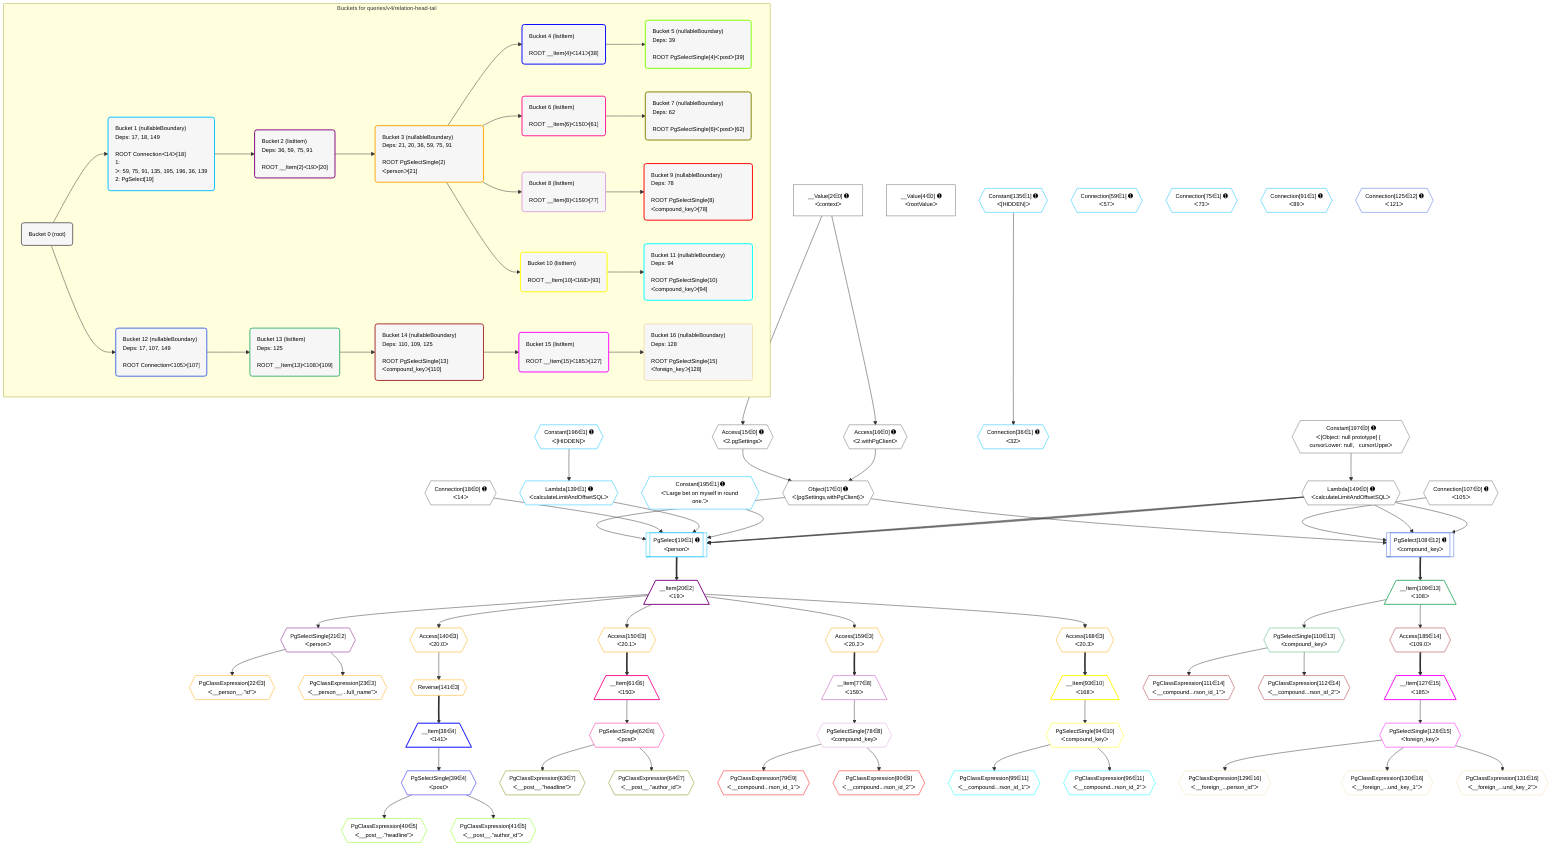 %%{init: {'themeVariables': { 'fontSize': '12px'}}}%%
graph TD
    classDef path fill:#eee,stroke:#000,color:#000
    classDef plan fill:#fff,stroke-width:1px,color:#000
    classDef itemplan fill:#fff,stroke-width:2px,color:#000
    classDef unbatchedplan fill:#dff,stroke-width:1px,color:#000
    classDef sideeffectplan fill:#fcc,stroke-width:2px,color:#000
    classDef bucket fill:#f6f6f6,color:#000,stroke-width:2px,text-align:left


    %% plan dependencies
    Object17{{"Object[17∈0] ➊<br />ᐸ{pgSettings,withPgClient}ᐳ"}}:::plan
    Access15{{"Access[15∈0] ➊<br />ᐸ2.pgSettingsᐳ"}}:::plan
    Access16{{"Access[16∈0] ➊<br />ᐸ2.withPgClientᐳ"}}:::plan
    Access15 & Access16 --> Object17
    __Value2["__Value[2∈0] ➊<br />ᐸcontextᐳ"]:::plan
    __Value2 --> Access15
    __Value2 --> Access16
    Lambda149{{"Lambda[149∈0] ➊<br />ᐸcalculateLimitAndOffsetSQLᐳ"}}:::plan
    Constant197{{"Constant[197∈0] ➊<br />ᐸ[Object: null prototype] {   cursorLower: null,   cursorUppeᐳ"}}:::plan
    Constant197 --> Lambda149
    __Value4["__Value[4∈0] ➊<br />ᐸrootValueᐳ"]:::plan
    Connection18{{"Connection[18∈0] ➊<br />ᐸ14ᐳ"}}:::plan
    Connection107{{"Connection[107∈0] ➊<br />ᐸ105ᐳ"}}:::plan
    PgSelect19[["PgSelect[19∈1] ➊<br />ᐸpersonᐳ"]]:::plan
    Lambda139{{"Lambda[139∈1] ➊<br />ᐸcalculateLimitAndOffsetSQLᐳ"}}:::plan
    Constant195{{"Constant[195∈1] ➊<br />ᐸ'Large bet on myself in round one.'ᐳ"}}:::plan
    Object17 & Connection18 & Lambda139 & Constant195 & Lambda149 & Lambda149 & Lambda149 & Lambda149 --> PgSelect19
    Connection36{{"Connection[36∈1] ➊<br />ᐸ32ᐳ"}}:::plan
    Constant135{{"Constant[135∈1] ➊<br />ᐸ[HIDDEN]ᐳ"}}:::plan
    Constant135 --> Connection36
    Constant196{{"Constant[196∈1] ➊<br />ᐸ[HIDDEN]ᐳ"}}:::plan
    Constant196 --> Lambda139
    Connection59{{"Connection[59∈1] ➊<br />ᐸ57ᐳ"}}:::plan
    Connection75{{"Connection[75∈1] ➊<br />ᐸ73ᐳ"}}:::plan
    Connection91{{"Connection[91∈1] ➊<br />ᐸ89ᐳ"}}:::plan
    __Item20[/"__Item[20∈2]<br />ᐸ19ᐳ"\]:::itemplan
    PgSelect19 ==> __Item20
    PgSelectSingle21{{"PgSelectSingle[21∈2]<br />ᐸpersonᐳ"}}:::plan
    __Item20 --> PgSelectSingle21
    PgClassExpression22{{"PgClassExpression[22∈3]<br />ᐸ__person__.”id”ᐳ"}}:::plan
    PgSelectSingle21 --> PgClassExpression22
    PgClassExpression23{{"PgClassExpression[23∈3]<br />ᐸ__person__...full_name”ᐳ"}}:::plan
    PgSelectSingle21 --> PgClassExpression23
    Access140{{"Access[140∈3]<br />ᐸ20.0ᐳ"}}:::plan
    __Item20 --> Access140
    Reverse141{{"Reverse[141∈3]"}}:::plan
    Access140 --> Reverse141
    Access150{{"Access[150∈3]<br />ᐸ20.1ᐳ"}}:::plan
    __Item20 --> Access150
    Access159{{"Access[159∈3]<br />ᐸ20.2ᐳ"}}:::plan
    __Item20 --> Access159
    Access168{{"Access[168∈3]<br />ᐸ20.3ᐳ"}}:::plan
    __Item20 --> Access168
    __Item38[/"__Item[38∈4]<br />ᐸ141ᐳ"\]:::itemplan
    Reverse141 ==> __Item38
    PgSelectSingle39{{"PgSelectSingle[39∈4]<br />ᐸpostᐳ"}}:::plan
    __Item38 --> PgSelectSingle39
    PgClassExpression40{{"PgClassExpression[40∈5]<br />ᐸ__post__.”headline”ᐳ"}}:::plan
    PgSelectSingle39 --> PgClassExpression40
    PgClassExpression41{{"PgClassExpression[41∈5]<br />ᐸ__post__.”author_id”ᐳ"}}:::plan
    PgSelectSingle39 --> PgClassExpression41
    __Item61[/"__Item[61∈6]<br />ᐸ150ᐳ"\]:::itemplan
    Access150 ==> __Item61
    PgSelectSingle62{{"PgSelectSingle[62∈6]<br />ᐸpostᐳ"}}:::plan
    __Item61 --> PgSelectSingle62
    PgClassExpression63{{"PgClassExpression[63∈7]<br />ᐸ__post__.”headline”ᐳ"}}:::plan
    PgSelectSingle62 --> PgClassExpression63
    PgClassExpression64{{"PgClassExpression[64∈7]<br />ᐸ__post__.”author_id”ᐳ"}}:::plan
    PgSelectSingle62 --> PgClassExpression64
    __Item77[/"__Item[77∈8]<br />ᐸ159ᐳ"\]:::itemplan
    Access159 ==> __Item77
    PgSelectSingle78{{"PgSelectSingle[78∈8]<br />ᐸcompound_keyᐳ"}}:::plan
    __Item77 --> PgSelectSingle78
    PgClassExpression79{{"PgClassExpression[79∈9]<br />ᐸ__compound...rson_id_1”ᐳ"}}:::plan
    PgSelectSingle78 --> PgClassExpression79
    PgClassExpression80{{"PgClassExpression[80∈9]<br />ᐸ__compound...rson_id_2”ᐳ"}}:::plan
    PgSelectSingle78 --> PgClassExpression80
    __Item93[/"__Item[93∈10]<br />ᐸ168ᐳ"\]:::itemplan
    Access168 ==> __Item93
    PgSelectSingle94{{"PgSelectSingle[94∈10]<br />ᐸcompound_keyᐳ"}}:::plan
    __Item93 --> PgSelectSingle94
    PgClassExpression95{{"PgClassExpression[95∈11]<br />ᐸ__compound...rson_id_1”ᐳ"}}:::plan
    PgSelectSingle94 --> PgClassExpression95
    PgClassExpression96{{"PgClassExpression[96∈11]<br />ᐸ__compound...rson_id_2”ᐳ"}}:::plan
    PgSelectSingle94 --> PgClassExpression96
    PgSelect108[["PgSelect[108∈12] ➊<br />ᐸcompound_keyᐳ"]]:::plan
    Object17 & Connection107 & Lambda149 & Lambda149 --> PgSelect108
    Connection125{{"Connection[125∈12] ➊<br />ᐸ121ᐳ"}}:::plan
    __Item109[/"__Item[109∈13]<br />ᐸ108ᐳ"\]:::itemplan
    PgSelect108 ==> __Item109
    PgSelectSingle110{{"PgSelectSingle[110∈13]<br />ᐸcompound_keyᐳ"}}:::plan
    __Item109 --> PgSelectSingle110
    PgClassExpression111{{"PgClassExpression[111∈14]<br />ᐸ__compound...rson_id_1”ᐳ"}}:::plan
    PgSelectSingle110 --> PgClassExpression111
    PgClassExpression112{{"PgClassExpression[112∈14]<br />ᐸ__compound...rson_id_2”ᐳ"}}:::plan
    PgSelectSingle110 --> PgClassExpression112
    Access185{{"Access[185∈14]<br />ᐸ109.0ᐳ"}}:::plan
    __Item109 --> Access185
    __Item127[/"__Item[127∈15]<br />ᐸ185ᐳ"\]:::itemplan
    Access185 ==> __Item127
    PgSelectSingle128{{"PgSelectSingle[128∈15]<br />ᐸforeign_keyᐳ"}}:::plan
    __Item127 --> PgSelectSingle128
    PgClassExpression129{{"PgClassExpression[129∈16]<br />ᐸ__foreign_...person_id”ᐳ"}}:::plan
    PgSelectSingle128 --> PgClassExpression129
    PgClassExpression130{{"PgClassExpression[130∈16]<br />ᐸ__foreign_...und_key_1”ᐳ"}}:::plan
    PgSelectSingle128 --> PgClassExpression130
    PgClassExpression131{{"PgClassExpression[131∈16]<br />ᐸ__foreign_...und_key_2”ᐳ"}}:::plan
    PgSelectSingle128 --> PgClassExpression131

    %% define steps

    subgraph "Buckets for queries/v4/relation-head-tail"
    Bucket0("Bucket 0 (root)"):::bucket
    classDef bucket0 stroke:#696969
    class Bucket0,__Value2,__Value4,Access15,Access16,Object17,Connection18,Connection107,Lambda149,Constant197 bucket0
    Bucket1("Bucket 1 (nullableBoundary)<br />Deps: 17, 18, 149<br /><br />ROOT Connectionᐸ14ᐳ[18]<br />1: <br />ᐳ: 59, 75, 91, 135, 195, 196, 36, 139<br />2: PgSelect[19]"):::bucket
    classDef bucket1 stroke:#00bfff
    class Bucket1,PgSelect19,Connection36,Connection59,Connection75,Connection91,Constant135,Lambda139,Constant195,Constant196 bucket1
    Bucket2("Bucket 2 (listItem)<br />Deps: 36, 59, 75, 91<br /><br />ROOT __Item{2}ᐸ19ᐳ[20]"):::bucket
    classDef bucket2 stroke:#7f007f
    class Bucket2,__Item20,PgSelectSingle21 bucket2
    Bucket3("Bucket 3 (nullableBoundary)<br />Deps: 21, 20, 36, 59, 75, 91<br /><br />ROOT PgSelectSingle{2}ᐸpersonᐳ[21]"):::bucket
    classDef bucket3 stroke:#ffa500
    class Bucket3,PgClassExpression22,PgClassExpression23,Access140,Reverse141,Access150,Access159,Access168 bucket3
    Bucket4("Bucket 4 (listItem)<br /><br />ROOT __Item{4}ᐸ141ᐳ[38]"):::bucket
    classDef bucket4 stroke:#0000ff
    class Bucket4,__Item38,PgSelectSingle39 bucket4
    Bucket5("Bucket 5 (nullableBoundary)<br />Deps: 39<br /><br />ROOT PgSelectSingle{4}ᐸpostᐳ[39]"):::bucket
    classDef bucket5 stroke:#7fff00
    class Bucket5,PgClassExpression40,PgClassExpression41 bucket5
    Bucket6("Bucket 6 (listItem)<br /><br />ROOT __Item{6}ᐸ150ᐳ[61]"):::bucket
    classDef bucket6 stroke:#ff1493
    class Bucket6,__Item61,PgSelectSingle62 bucket6
    Bucket7("Bucket 7 (nullableBoundary)<br />Deps: 62<br /><br />ROOT PgSelectSingle{6}ᐸpostᐳ[62]"):::bucket
    classDef bucket7 stroke:#808000
    class Bucket7,PgClassExpression63,PgClassExpression64 bucket7
    Bucket8("Bucket 8 (listItem)<br /><br />ROOT __Item{8}ᐸ159ᐳ[77]"):::bucket
    classDef bucket8 stroke:#dda0dd
    class Bucket8,__Item77,PgSelectSingle78 bucket8
    Bucket9("Bucket 9 (nullableBoundary)<br />Deps: 78<br /><br />ROOT PgSelectSingle{8}ᐸcompound_keyᐳ[78]"):::bucket
    classDef bucket9 stroke:#ff0000
    class Bucket9,PgClassExpression79,PgClassExpression80 bucket9
    Bucket10("Bucket 10 (listItem)<br /><br />ROOT __Item{10}ᐸ168ᐳ[93]"):::bucket
    classDef bucket10 stroke:#ffff00
    class Bucket10,__Item93,PgSelectSingle94 bucket10
    Bucket11("Bucket 11 (nullableBoundary)<br />Deps: 94<br /><br />ROOT PgSelectSingle{10}ᐸcompound_keyᐳ[94]"):::bucket
    classDef bucket11 stroke:#00ffff
    class Bucket11,PgClassExpression95,PgClassExpression96 bucket11
    Bucket12("Bucket 12 (nullableBoundary)<br />Deps: 17, 107, 149<br /><br />ROOT Connectionᐸ105ᐳ[107]"):::bucket
    classDef bucket12 stroke:#4169e1
    class Bucket12,PgSelect108,Connection125 bucket12
    Bucket13("Bucket 13 (listItem)<br />Deps: 125<br /><br />ROOT __Item{13}ᐸ108ᐳ[109]"):::bucket
    classDef bucket13 stroke:#3cb371
    class Bucket13,__Item109,PgSelectSingle110 bucket13
    Bucket14("Bucket 14 (nullableBoundary)<br />Deps: 110, 109, 125<br /><br />ROOT PgSelectSingle{13}ᐸcompound_keyᐳ[110]"):::bucket
    classDef bucket14 stroke:#a52a2a
    class Bucket14,PgClassExpression111,PgClassExpression112,Access185 bucket14
    Bucket15("Bucket 15 (listItem)<br /><br />ROOT __Item{15}ᐸ185ᐳ[127]"):::bucket
    classDef bucket15 stroke:#ff00ff
    class Bucket15,__Item127,PgSelectSingle128 bucket15
    Bucket16("Bucket 16 (nullableBoundary)<br />Deps: 128<br /><br />ROOT PgSelectSingle{15}ᐸforeign_keyᐳ[128]"):::bucket
    classDef bucket16 stroke:#f5deb3
    class Bucket16,PgClassExpression129,PgClassExpression130,PgClassExpression131 bucket16
    Bucket0 --> Bucket1 & Bucket12
    Bucket1 --> Bucket2
    Bucket2 --> Bucket3
    Bucket3 --> Bucket4 & Bucket6 & Bucket8 & Bucket10
    Bucket4 --> Bucket5
    Bucket6 --> Bucket7
    Bucket8 --> Bucket9
    Bucket10 --> Bucket11
    Bucket12 --> Bucket13
    Bucket13 --> Bucket14
    Bucket14 --> Bucket15
    Bucket15 --> Bucket16
    end